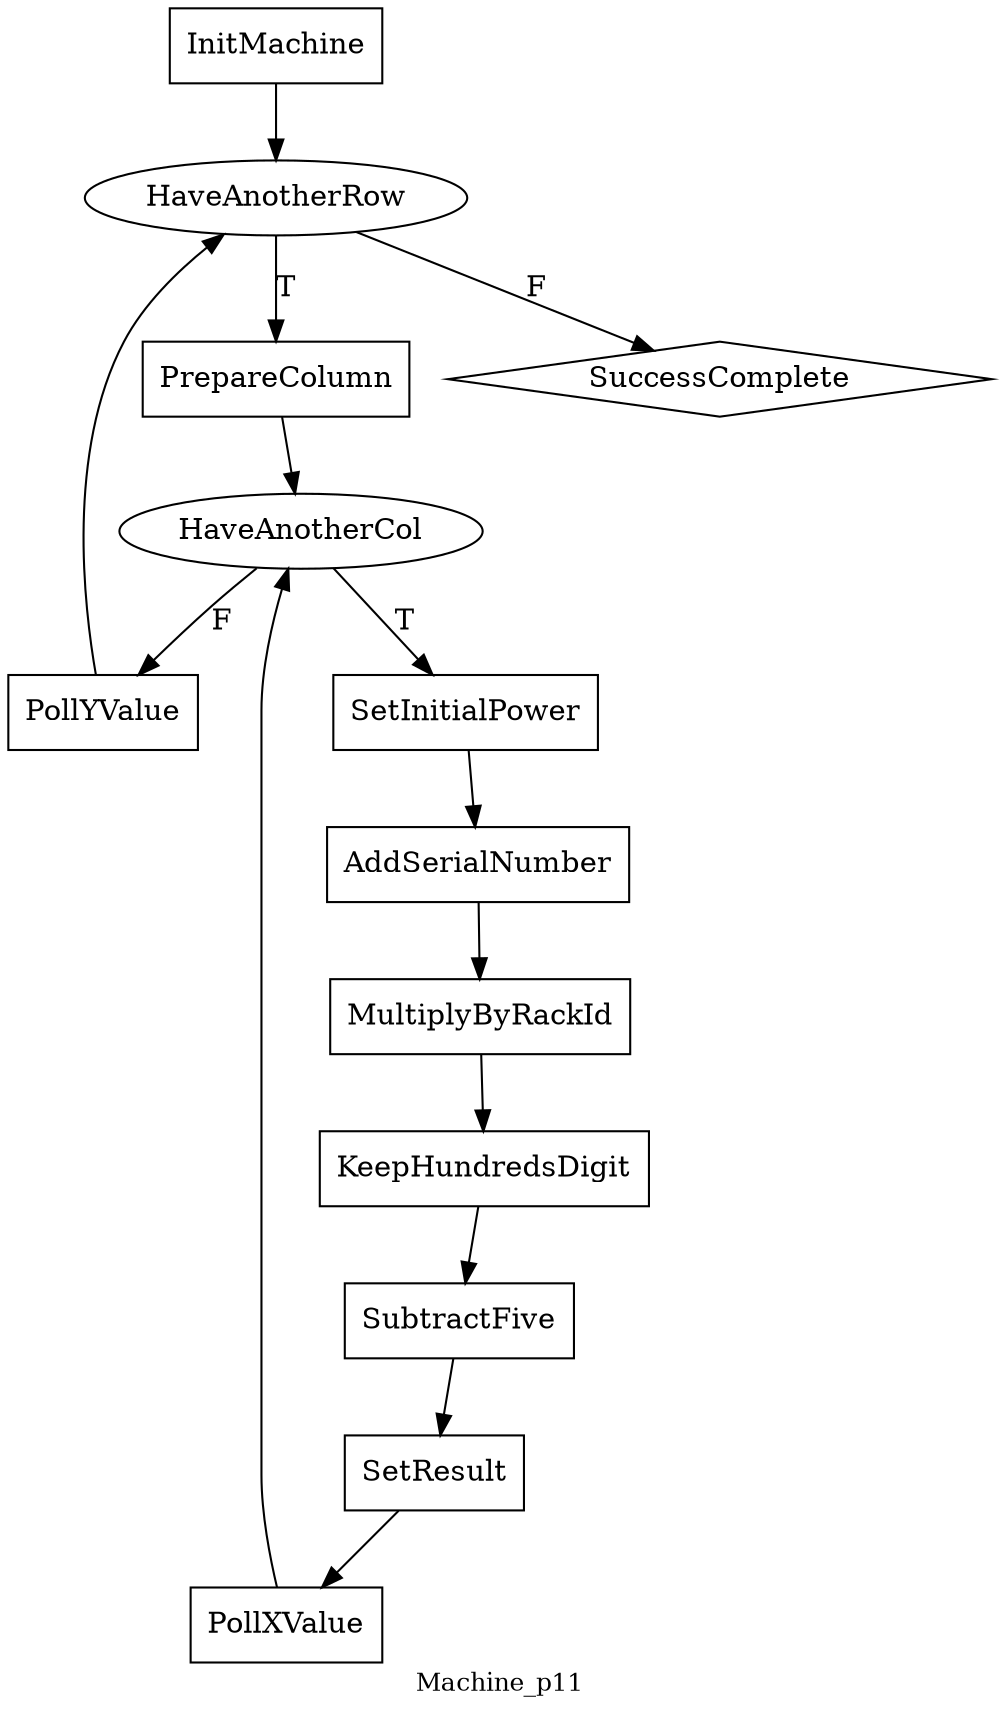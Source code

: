 digraph MyGraphName {
node [shape=box] InitMachine; PrepareColumn; PollYValue; SetInitialPower; AddSerialNumber; MultiplyByRackId; KeepHundredsDigit; SubtractFive; SetResult; PollXValue
node [shape=diamond] SuccessComplete
node [shape=ellipse] HaveAnotherRow; HaveAnotherCol
MultiplyByRackId->KeepHundredsDigit ;
KeepHundredsDigit->SubtractFive ;
PrepareColumn->HaveAnotherCol ;
SubtractFive->SetResult ;
HaveAnotherRow->PrepareColumn [label=T];
SetResult->PollXValue ;
SetInitialPower->AddSerialNumber ;
PollXValue->HaveAnotherCol ;
PollYValue->HaveAnotherRow ;
AddSerialNumber->MultiplyByRackId ;
HaveAnotherCol->SetInitialPower [label=T];
InitMachine->HaveAnotherRow ;
HaveAnotherRow->SuccessComplete [label=F];
HaveAnotherCol->PollYValue [label=F];
overlap=false
label=Machine_p11
fontsize=12
}
